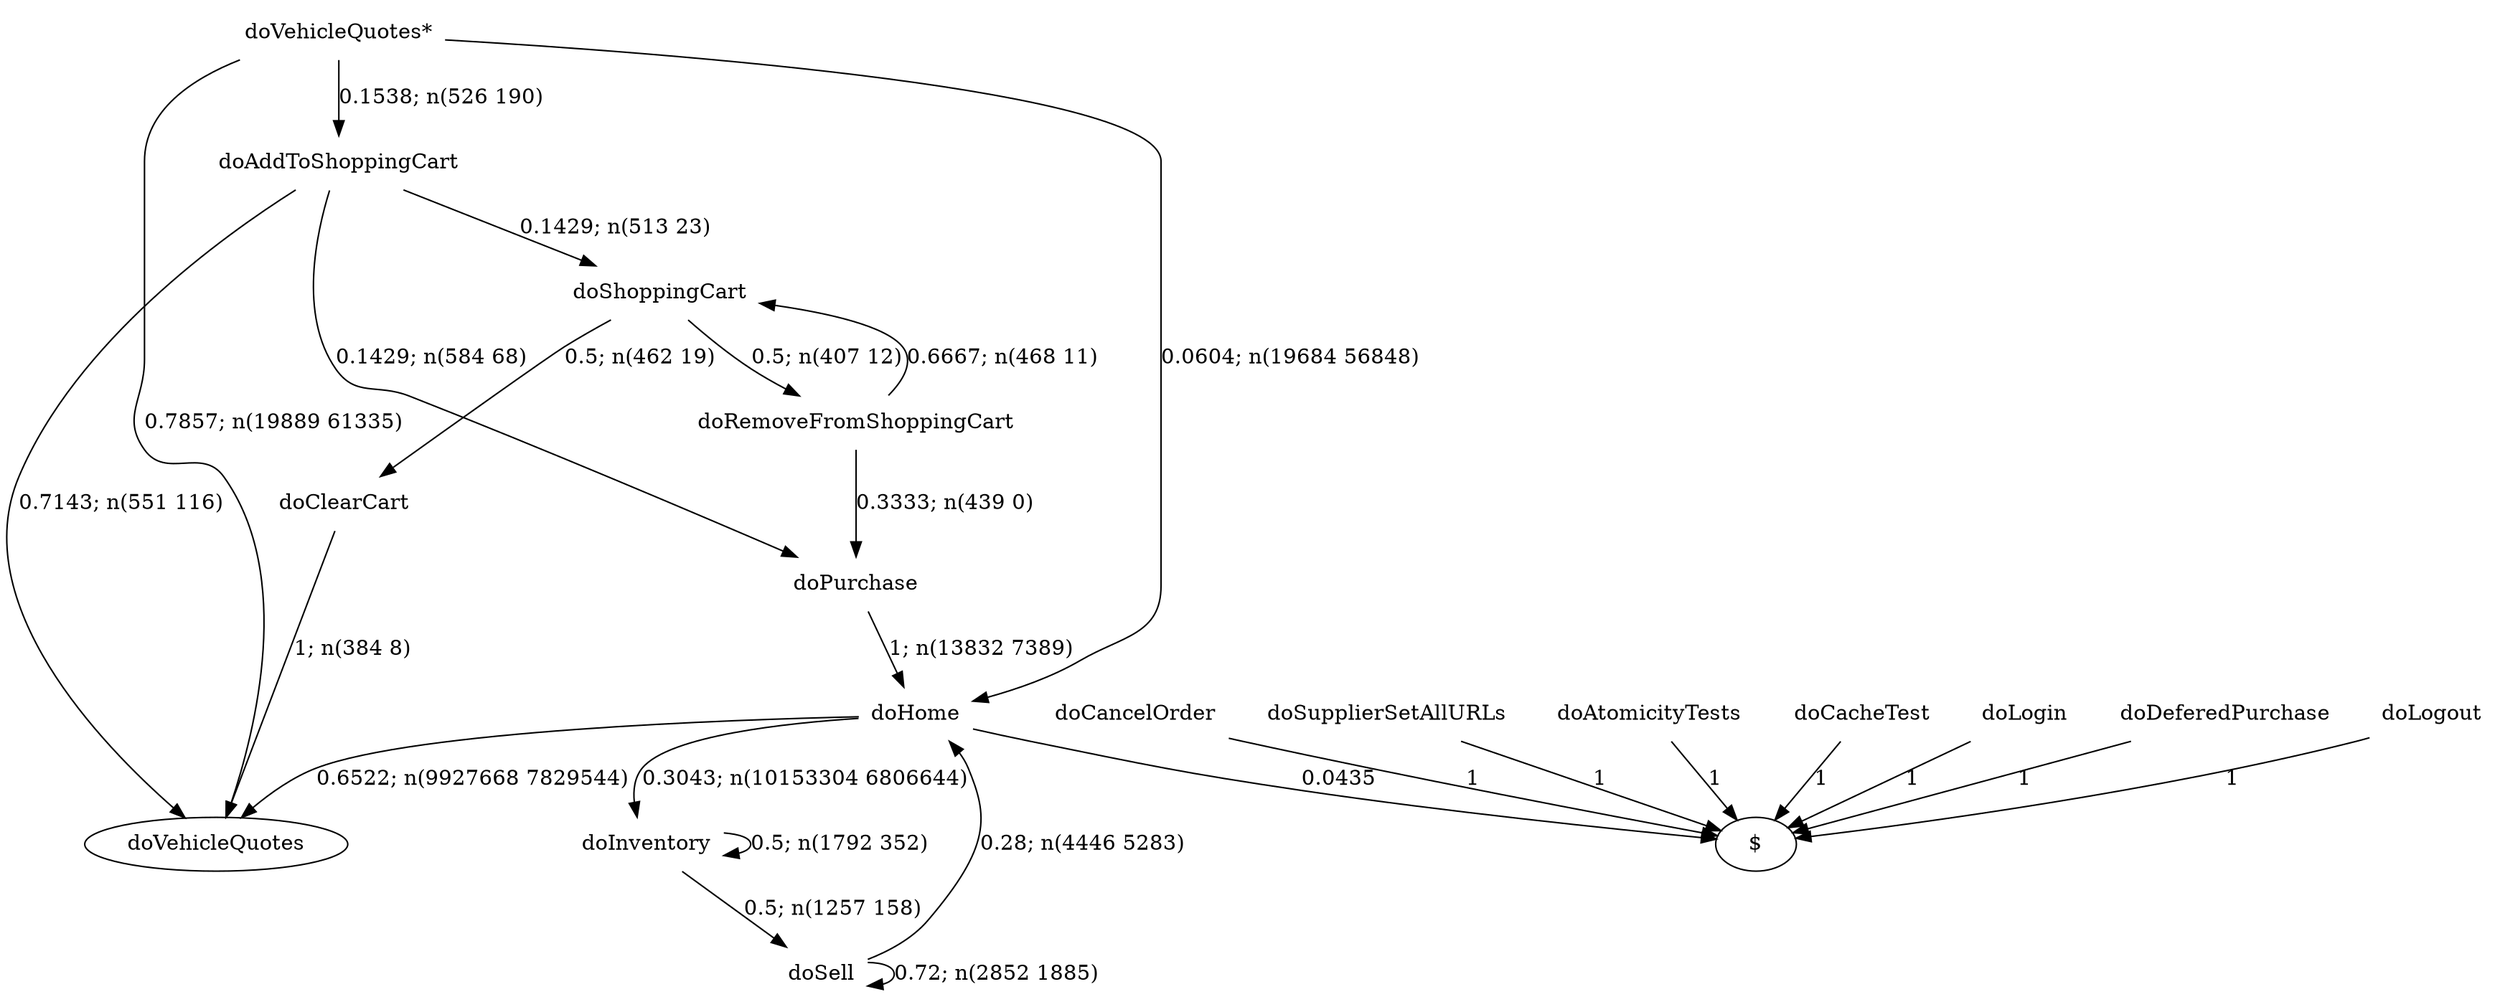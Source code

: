 digraph G {"doVehicleQuotes*" [label="doVehicleQuotes*",shape=none];"doSupplierSetAllURLs" [label="doSupplierSetAllURLs",shape=none];"doAtomicityTests" [label="doAtomicityTests",shape=none];"doCacheTest" [label="doCacheTest",shape=none];"doLogin" [label="doLogin",shape=none];"doAddToShoppingCart" [label="doAddToShoppingCart",shape=none];"doDeferedPurchase" [label="doDeferedPurchase",shape=none];"doHome" [label="doHome",shape=none];"doShoppingCart" [label="doShoppingCart",shape=none];"doClearCart" [label="doClearCart",shape=none];"doPurchase" [label="doPurchase",shape=none];"doInventory" [label="doInventory",shape=none];"doSell" [label="doSell",shape=none];"doLogout" [label="doLogout",shape=none];"doCancelOrder" [label="doCancelOrder",shape=none];"doRemoveFromShoppingCart" [label="doRemoveFromShoppingCart",shape=none];"doVehicleQuotes*"->"doVehicleQuotes" [style=solid,label="0.7857; n(19889 61335)"];"doVehicleQuotes*"->"doAddToShoppingCart" [style=solid,label="0.1538; n(526 190)"];"doVehicleQuotes*"->"doHome" [style=solid,label="0.0604; n(19684 56848)"];"doSupplierSetAllURLs"->"$" [style=solid,label="1"];"doAtomicityTests"->"$" [style=solid,label="1"];"doCacheTest"->"$" [style=solid,label="1"];"doLogin"->"$" [style=solid,label="1"];"doAddToShoppingCart"->"doVehicleQuotes" [style=solid,label="0.7143; n(551 116)"];"doAddToShoppingCart"->"doShoppingCart" [style=solid,label="0.1429; n(513 23)"];"doAddToShoppingCart"->"doPurchase" [style=solid,label="0.1429; n(584 68)"];"doDeferedPurchase"->"$" [style=solid,label="1"];"doHome"->"doVehicleQuotes" [style=solid,label="0.6522; n(9927668 7829544)"];"doHome"->"doInventory" [style=solid,label="0.3043; n(10153304 6806644)"];"doHome"->"$" [style=solid,label="0.0435"];"doShoppingCart"->"doClearCart" [style=solid,label="0.5; n(462 19)"];"doShoppingCart"->"doRemoveFromShoppingCart" [style=solid,label="0.5; n(407 12)"];"doClearCart"->"doVehicleQuotes" [style=solid,label="1; n(384 8)"];"doPurchase"->"doHome" [style=solid,label="1; n(13832 7389)"];"doInventory"->"doInventory" [style=solid,label="0.5; n(1792 352)"];"doInventory"->"doSell" [style=solid,label="0.5; n(1257 158)"];"doSell"->"doHome" [style=solid,label="0.28; n(4446 5283)"];"doSell"->"doSell" [style=solid,label="0.72; n(2852 1885)"];"doLogout"->"$" [style=solid,label="1"];"doCancelOrder"->"$" [style=solid,label="1"];"doRemoveFromShoppingCart"->"doShoppingCart" [style=solid,label="0.6667; n(468 11)"];"doRemoveFromShoppingCart"->"doPurchase" [style=solid,label="0.3333; n(439 0)"];}